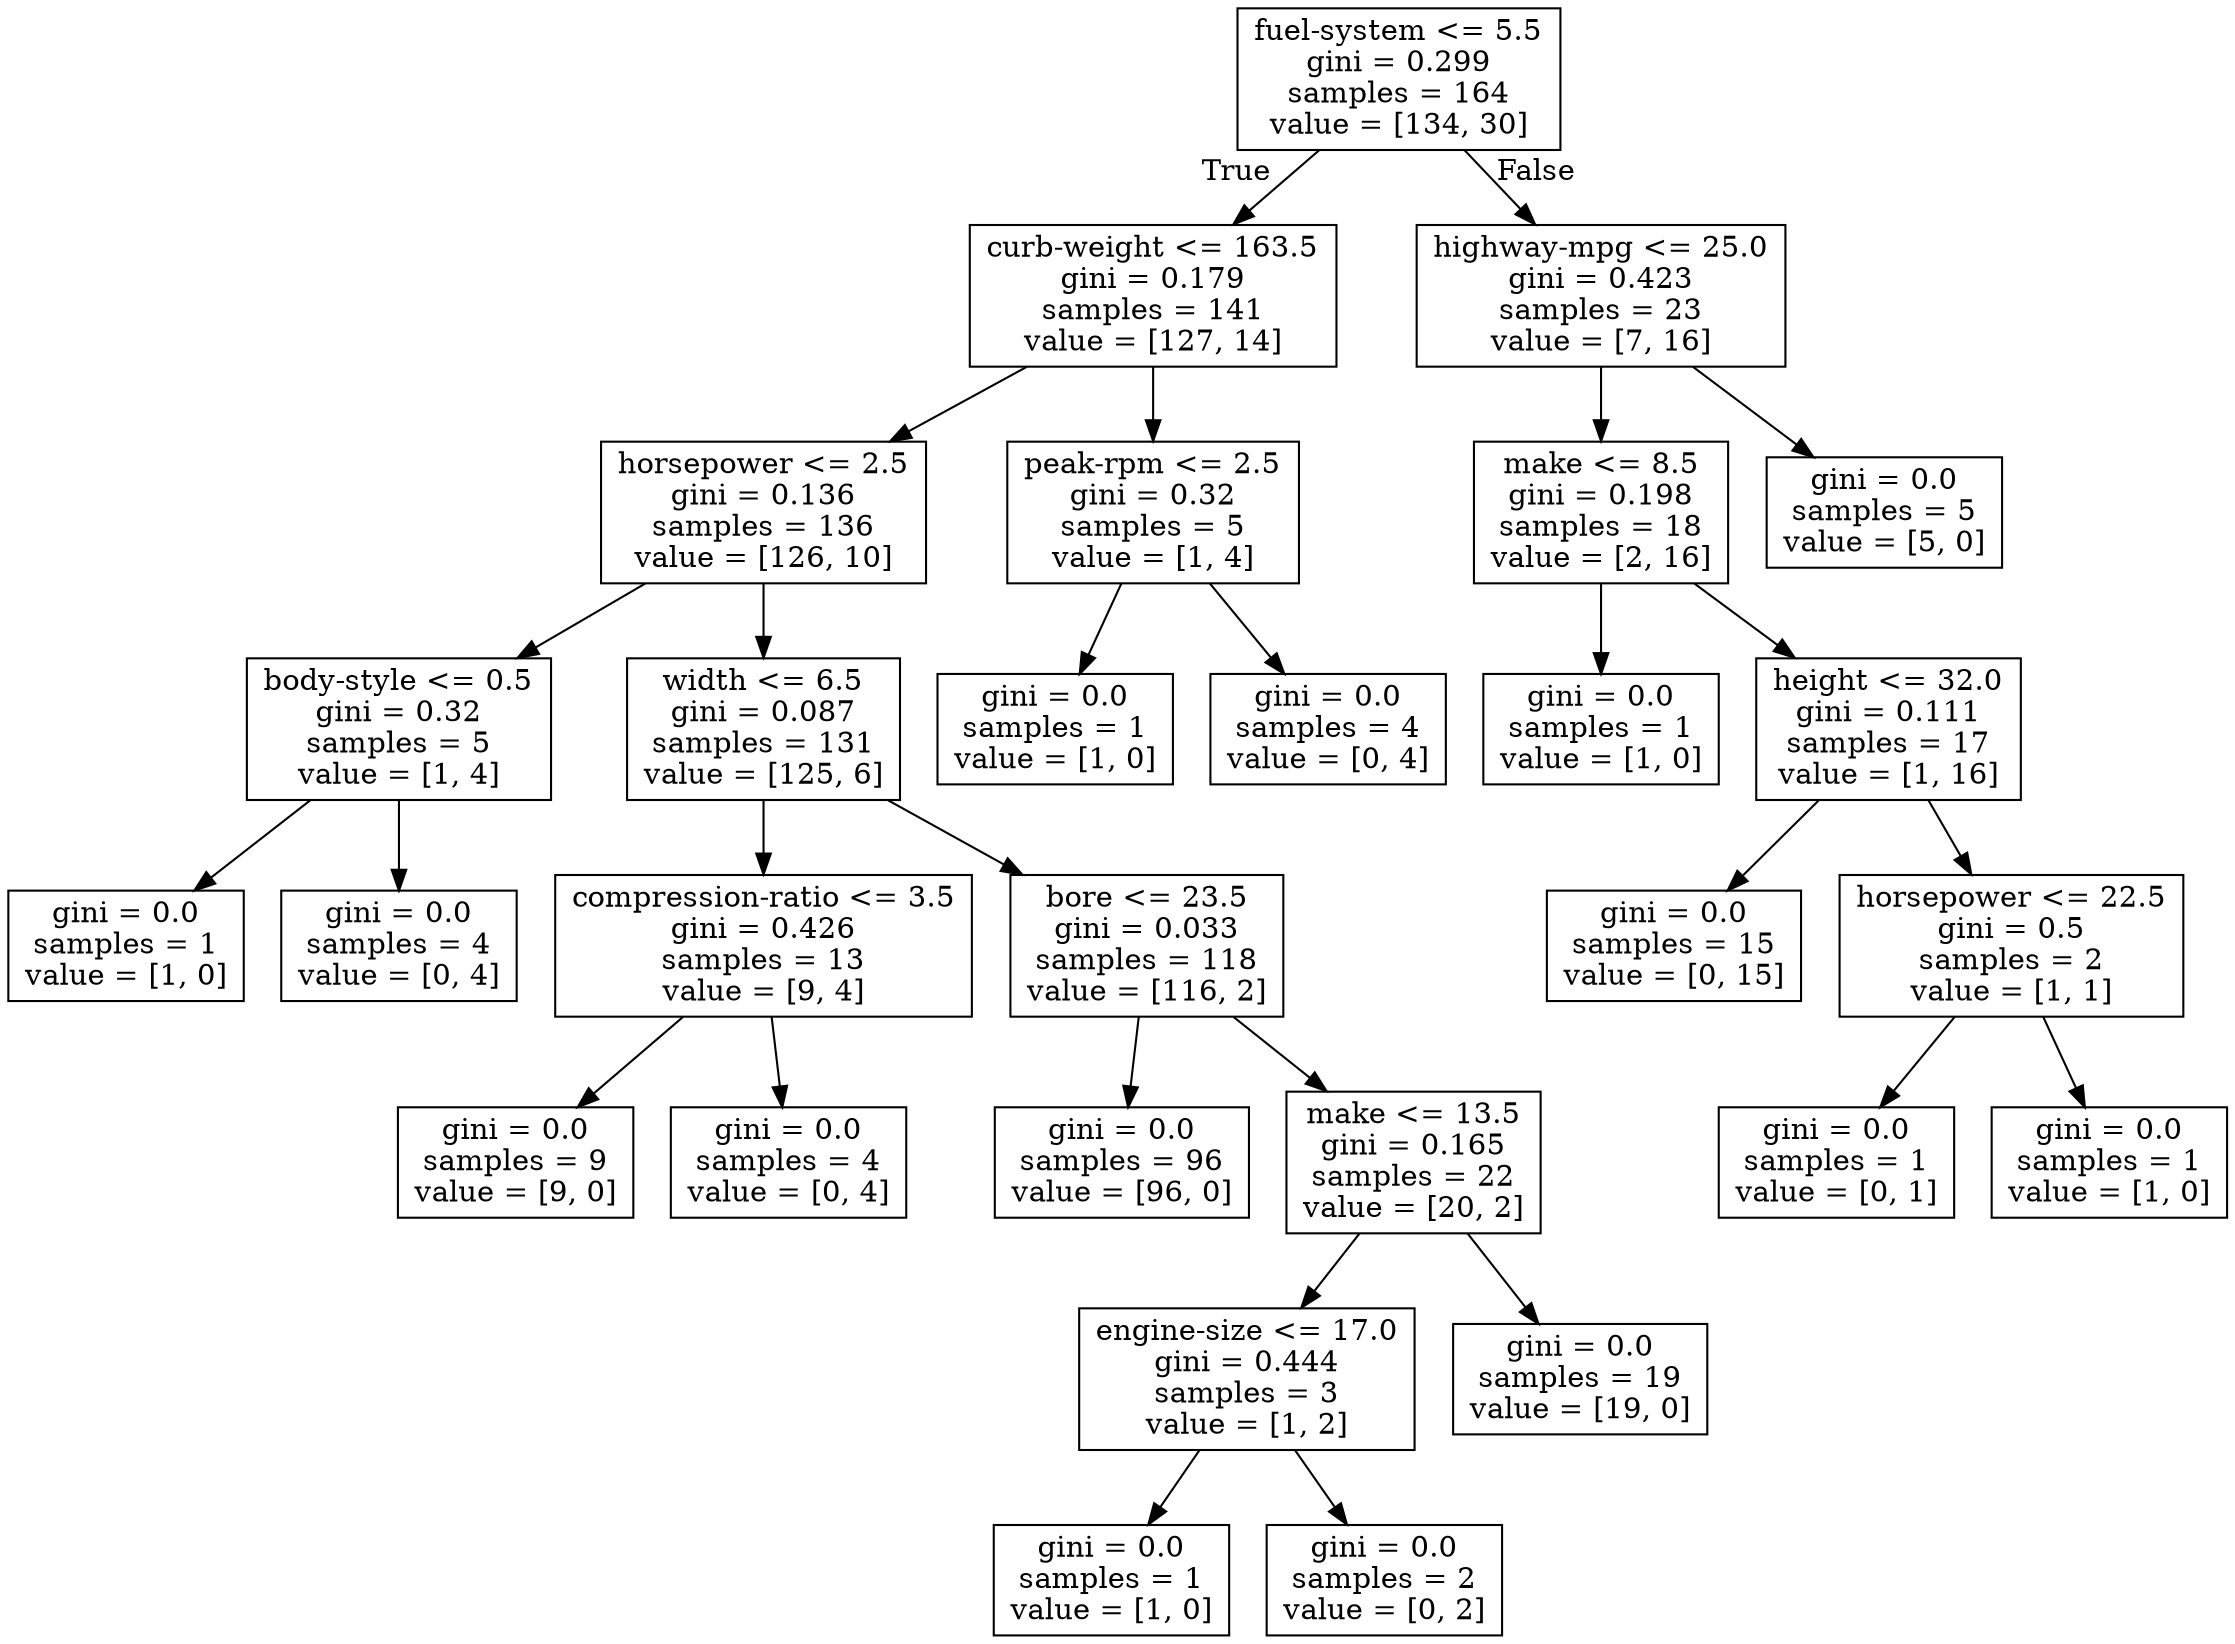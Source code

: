 digraph Tree {
node [shape=box] ;
0 [label="fuel-system <= 5.5\ngini = 0.299\nsamples = 164\nvalue = [134, 30]"] ;
1 [label="curb-weight <= 163.5\ngini = 0.179\nsamples = 141\nvalue = [127, 14]"] ;
0 -> 1 [labeldistance=2.5, labelangle=45, headlabel="True"] ;
2 [label="horsepower <= 2.5\ngini = 0.136\nsamples = 136\nvalue = [126, 10]"] ;
1 -> 2 ;
3 [label="body-style <= 0.5\ngini = 0.32\nsamples = 5\nvalue = [1, 4]"] ;
2 -> 3 ;
4 [label="gini = 0.0\nsamples = 1\nvalue = [1, 0]"] ;
3 -> 4 ;
5 [label="gini = 0.0\nsamples = 4\nvalue = [0, 4]"] ;
3 -> 5 ;
6 [label="width <= 6.5\ngini = 0.087\nsamples = 131\nvalue = [125, 6]"] ;
2 -> 6 ;
7 [label="compression-ratio <= 3.5\ngini = 0.426\nsamples = 13\nvalue = [9, 4]"] ;
6 -> 7 ;
8 [label="gini = 0.0\nsamples = 9\nvalue = [9, 0]"] ;
7 -> 8 ;
9 [label="gini = 0.0\nsamples = 4\nvalue = [0, 4]"] ;
7 -> 9 ;
10 [label="bore <= 23.5\ngini = 0.033\nsamples = 118\nvalue = [116, 2]"] ;
6 -> 10 ;
11 [label="gini = 0.0\nsamples = 96\nvalue = [96, 0]"] ;
10 -> 11 ;
12 [label="make <= 13.5\ngini = 0.165\nsamples = 22\nvalue = [20, 2]"] ;
10 -> 12 ;
13 [label="engine-size <= 17.0\ngini = 0.444\nsamples = 3\nvalue = [1, 2]"] ;
12 -> 13 ;
14 [label="gini = 0.0\nsamples = 1\nvalue = [1, 0]"] ;
13 -> 14 ;
15 [label="gini = 0.0\nsamples = 2\nvalue = [0, 2]"] ;
13 -> 15 ;
16 [label="gini = 0.0\nsamples = 19\nvalue = [19, 0]"] ;
12 -> 16 ;
17 [label="peak-rpm <= 2.5\ngini = 0.32\nsamples = 5\nvalue = [1, 4]"] ;
1 -> 17 ;
18 [label="gini = 0.0\nsamples = 1\nvalue = [1, 0]"] ;
17 -> 18 ;
19 [label="gini = 0.0\nsamples = 4\nvalue = [0, 4]"] ;
17 -> 19 ;
20 [label="highway-mpg <= 25.0\ngini = 0.423\nsamples = 23\nvalue = [7, 16]"] ;
0 -> 20 [labeldistance=2.5, labelangle=-45, headlabel="False"] ;
21 [label="make <= 8.5\ngini = 0.198\nsamples = 18\nvalue = [2, 16]"] ;
20 -> 21 ;
22 [label="gini = 0.0\nsamples = 1\nvalue = [1, 0]"] ;
21 -> 22 ;
23 [label="height <= 32.0\ngini = 0.111\nsamples = 17\nvalue = [1, 16]"] ;
21 -> 23 ;
24 [label="gini = 0.0\nsamples = 15\nvalue = [0, 15]"] ;
23 -> 24 ;
25 [label="horsepower <= 22.5\ngini = 0.5\nsamples = 2\nvalue = [1, 1]"] ;
23 -> 25 ;
26 [label="gini = 0.0\nsamples = 1\nvalue = [0, 1]"] ;
25 -> 26 ;
27 [label="gini = 0.0\nsamples = 1\nvalue = [1, 0]"] ;
25 -> 27 ;
28 [label="gini = 0.0\nsamples = 5\nvalue = [5, 0]"] ;
20 -> 28 ;
}